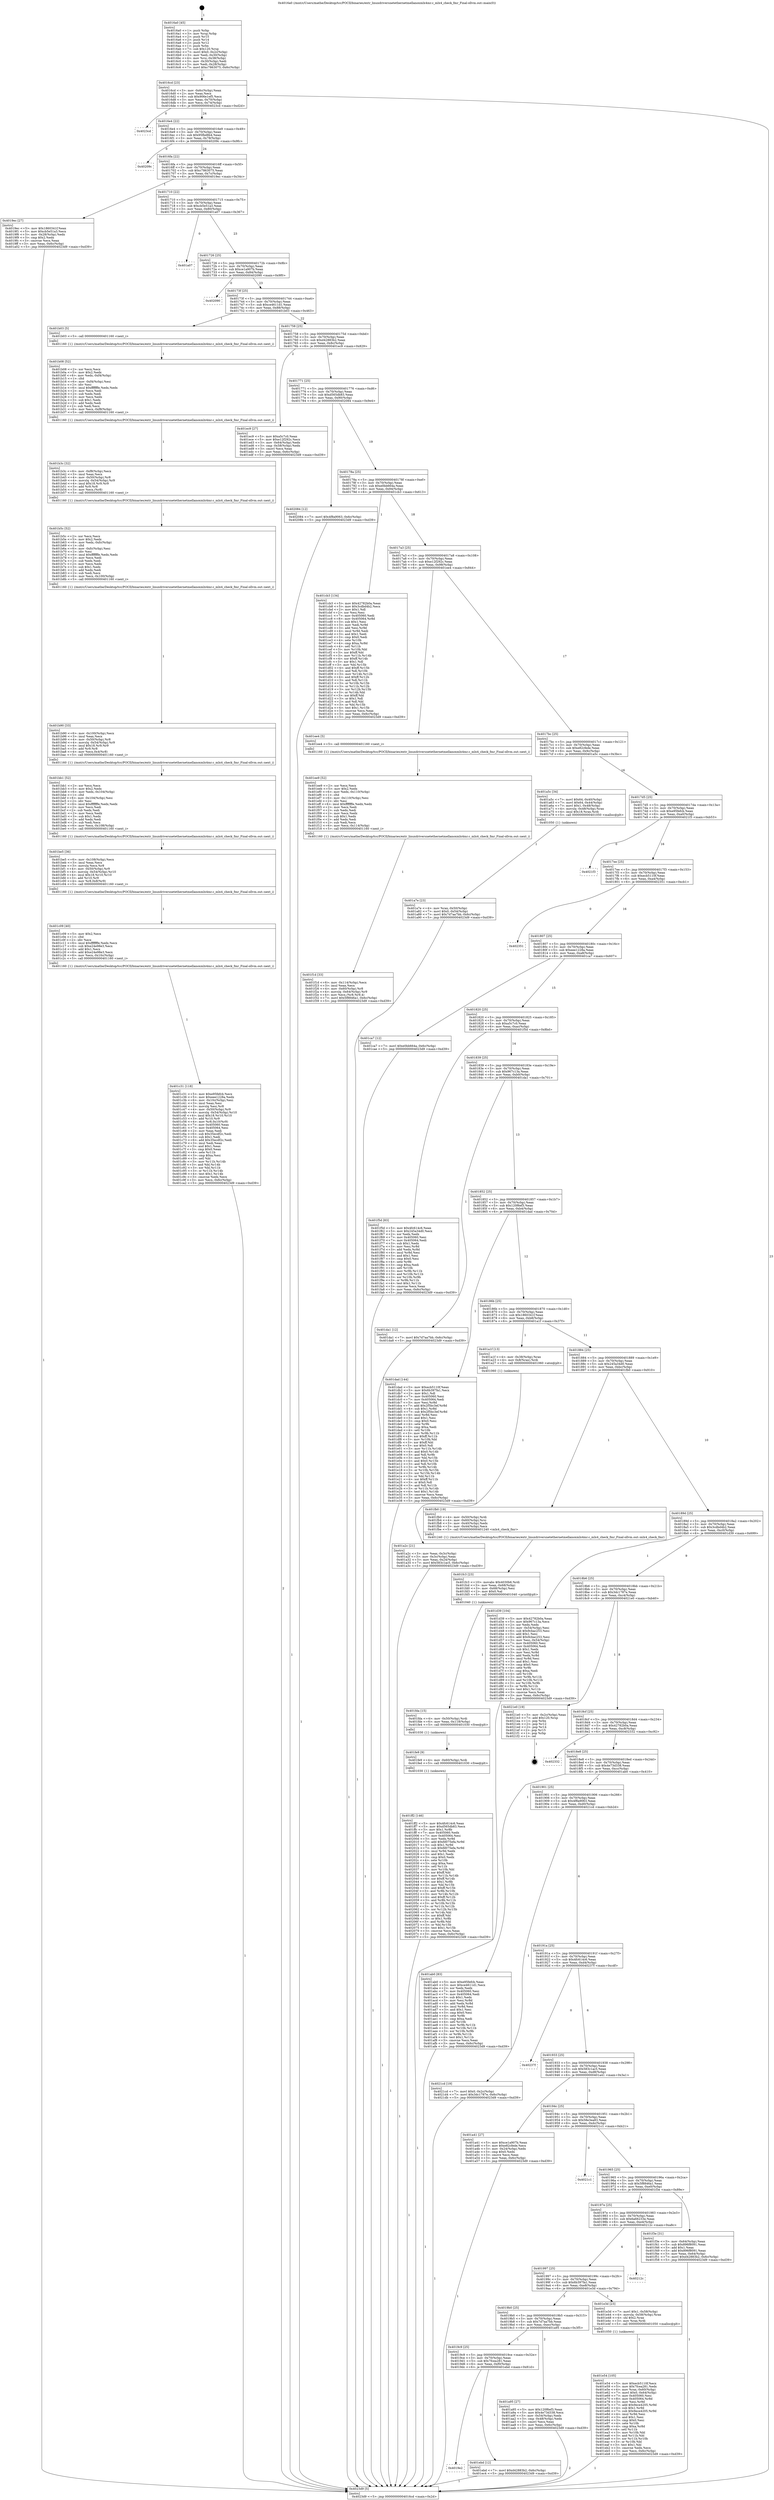 digraph "0x4016a0" {
  label = "0x4016a0 (/mnt/c/Users/mathe/Desktop/tcc/POCII/binaries/extr_linuxdriversnetethernetmellanoxmlx4mr.c_mlx4_check_fmr_Final-ollvm.out::main(0))"
  labelloc = "t"
  node[shape=record]

  Entry [label="",width=0.3,height=0.3,shape=circle,fillcolor=black,style=filled]
  "0x4016cd" [label="{
     0x4016cd [23]\l
     | [instrs]\l
     &nbsp;&nbsp;0x4016cd \<+3\>: mov -0x6c(%rbp),%eax\l
     &nbsp;&nbsp;0x4016d0 \<+2\>: mov %eax,%ecx\l
     &nbsp;&nbsp;0x4016d2 \<+6\>: sub $0x906e1ef5,%ecx\l
     &nbsp;&nbsp;0x4016d8 \<+3\>: mov %eax,-0x70(%rbp)\l
     &nbsp;&nbsp;0x4016db \<+3\>: mov %ecx,-0x74(%rbp)\l
     &nbsp;&nbsp;0x4016de \<+6\>: je 00000000004023cd \<main+0xd2d\>\l
  }"]
  "0x4023cd" [label="{
     0x4023cd\l
  }", style=dashed]
  "0x4016e4" [label="{
     0x4016e4 [22]\l
     | [instrs]\l
     &nbsp;&nbsp;0x4016e4 \<+5\>: jmp 00000000004016e9 \<main+0x49\>\l
     &nbsp;&nbsp;0x4016e9 \<+3\>: mov -0x70(%rbp),%eax\l
     &nbsp;&nbsp;0x4016ec \<+5\>: sub $0x95fbd8b4,%eax\l
     &nbsp;&nbsp;0x4016f1 \<+3\>: mov %eax,-0x78(%rbp)\l
     &nbsp;&nbsp;0x4016f4 \<+6\>: je 000000000040209c \<main+0x9fc\>\l
  }"]
  Exit [label="",width=0.3,height=0.3,shape=circle,fillcolor=black,style=filled,peripheries=2]
  "0x40209c" [label="{
     0x40209c\l
  }", style=dashed]
  "0x4016fa" [label="{
     0x4016fa [22]\l
     | [instrs]\l
     &nbsp;&nbsp;0x4016fa \<+5\>: jmp 00000000004016ff \<main+0x5f\>\l
     &nbsp;&nbsp;0x4016ff \<+3\>: mov -0x70(%rbp),%eax\l
     &nbsp;&nbsp;0x401702 \<+5\>: sub $0xc7863075,%eax\l
     &nbsp;&nbsp;0x401707 \<+3\>: mov %eax,-0x7c(%rbp)\l
     &nbsp;&nbsp;0x40170a \<+6\>: je 00000000004019ec \<main+0x34c\>\l
  }"]
  "0x401ff2" [label="{
     0x401ff2 [146]\l
     | [instrs]\l
     &nbsp;&nbsp;0x401ff2 \<+5\>: mov $0x4fc614c6,%eax\l
     &nbsp;&nbsp;0x401ff7 \<+5\>: mov $0xd565db83,%ecx\l
     &nbsp;&nbsp;0x401ffc \<+3\>: mov $0x1,%r8b\l
     &nbsp;&nbsp;0x401fff \<+7\>: mov 0x405060,%edx\l
     &nbsp;&nbsp;0x402006 \<+7\>: mov 0x405064,%esi\l
     &nbsp;&nbsp;0x40200d \<+3\>: mov %edx,%r9d\l
     &nbsp;&nbsp;0x402010 \<+7\>: add $0xfd075efa,%r9d\l
     &nbsp;&nbsp;0x402017 \<+4\>: sub $0x1,%r9d\l
     &nbsp;&nbsp;0x40201b \<+7\>: sub $0xfd075efa,%r9d\l
     &nbsp;&nbsp;0x402022 \<+4\>: imul %r9d,%edx\l
     &nbsp;&nbsp;0x402026 \<+3\>: and $0x1,%edx\l
     &nbsp;&nbsp;0x402029 \<+3\>: cmp $0x0,%edx\l
     &nbsp;&nbsp;0x40202c \<+4\>: sete %r10b\l
     &nbsp;&nbsp;0x402030 \<+3\>: cmp $0xa,%esi\l
     &nbsp;&nbsp;0x402033 \<+4\>: setl %r11b\l
     &nbsp;&nbsp;0x402037 \<+3\>: mov %r10b,%bl\l
     &nbsp;&nbsp;0x40203a \<+3\>: xor $0xff,%bl\l
     &nbsp;&nbsp;0x40203d \<+3\>: mov %r11b,%r14b\l
     &nbsp;&nbsp;0x402040 \<+4\>: xor $0xff,%r14b\l
     &nbsp;&nbsp;0x402044 \<+4\>: xor $0x1,%r8b\l
     &nbsp;&nbsp;0x402048 \<+3\>: mov %bl,%r15b\l
     &nbsp;&nbsp;0x40204b \<+4\>: and $0xff,%r15b\l
     &nbsp;&nbsp;0x40204f \<+3\>: and %r8b,%r10b\l
     &nbsp;&nbsp;0x402052 \<+3\>: mov %r14b,%r12b\l
     &nbsp;&nbsp;0x402055 \<+4\>: and $0xff,%r12b\l
     &nbsp;&nbsp;0x402059 \<+3\>: and %r8b,%r11b\l
     &nbsp;&nbsp;0x40205c \<+3\>: or %r10b,%r15b\l
     &nbsp;&nbsp;0x40205f \<+3\>: or %r11b,%r12b\l
     &nbsp;&nbsp;0x402062 \<+3\>: xor %r12b,%r15b\l
     &nbsp;&nbsp;0x402065 \<+3\>: or %r14b,%bl\l
     &nbsp;&nbsp;0x402068 \<+3\>: xor $0xff,%bl\l
     &nbsp;&nbsp;0x40206b \<+4\>: or $0x1,%r8b\l
     &nbsp;&nbsp;0x40206f \<+3\>: and %r8b,%bl\l
     &nbsp;&nbsp;0x402072 \<+3\>: or %bl,%r15b\l
     &nbsp;&nbsp;0x402075 \<+4\>: test $0x1,%r15b\l
     &nbsp;&nbsp;0x402079 \<+3\>: cmovne %ecx,%eax\l
     &nbsp;&nbsp;0x40207c \<+3\>: mov %eax,-0x6c(%rbp)\l
     &nbsp;&nbsp;0x40207f \<+5\>: jmp 00000000004023d9 \<main+0xd39\>\l
  }"]
  "0x4019ec" [label="{
     0x4019ec [27]\l
     | [instrs]\l
     &nbsp;&nbsp;0x4019ec \<+5\>: mov $0x1860341f,%eax\l
     &nbsp;&nbsp;0x4019f1 \<+5\>: mov $0xcb5e51a3,%ecx\l
     &nbsp;&nbsp;0x4019f6 \<+3\>: mov -0x28(%rbp),%edx\l
     &nbsp;&nbsp;0x4019f9 \<+3\>: cmp $0x2,%edx\l
     &nbsp;&nbsp;0x4019fc \<+3\>: cmovne %ecx,%eax\l
     &nbsp;&nbsp;0x4019ff \<+3\>: mov %eax,-0x6c(%rbp)\l
     &nbsp;&nbsp;0x401a02 \<+5\>: jmp 00000000004023d9 \<main+0xd39\>\l
  }"]
  "0x401710" [label="{
     0x401710 [22]\l
     | [instrs]\l
     &nbsp;&nbsp;0x401710 \<+5\>: jmp 0000000000401715 \<main+0x75\>\l
     &nbsp;&nbsp;0x401715 \<+3\>: mov -0x70(%rbp),%eax\l
     &nbsp;&nbsp;0x401718 \<+5\>: sub $0xcb5e51a3,%eax\l
     &nbsp;&nbsp;0x40171d \<+3\>: mov %eax,-0x80(%rbp)\l
     &nbsp;&nbsp;0x401720 \<+6\>: je 0000000000401a07 \<main+0x367\>\l
  }"]
  "0x4023d9" [label="{
     0x4023d9 [5]\l
     | [instrs]\l
     &nbsp;&nbsp;0x4023d9 \<+5\>: jmp 00000000004016cd \<main+0x2d\>\l
  }"]
  "0x4016a0" [label="{
     0x4016a0 [45]\l
     | [instrs]\l
     &nbsp;&nbsp;0x4016a0 \<+1\>: push %rbp\l
     &nbsp;&nbsp;0x4016a1 \<+3\>: mov %rsp,%rbp\l
     &nbsp;&nbsp;0x4016a4 \<+2\>: push %r15\l
     &nbsp;&nbsp;0x4016a6 \<+2\>: push %r14\l
     &nbsp;&nbsp;0x4016a8 \<+2\>: push %r12\l
     &nbsp;&nbsp;0x4016aa \<+1\>: push %rbx\l
     &nbsp;&nbsp;0x4016ab \<+7\>: sub $0x120,%rsp\l
     &nbsp;&nbsp;0x4016b2 \<+7\>: movl $0x0,-0x2c(%rbp)\l
     &nbsp;&nbsp;0x4016b9 \<+3\>: mov %edi,-0x30(%rbp)\l
     &nbsp;&nbsp;0x4016bc \<+4\>: mov %rsi,-0x38(%rbp)\l
     &nbsp;&nbsp;0x4016c0 \<+3\>: mov -0x30(%rbp),%edi\l
     &nbsp;&nbsp;0x4016c3 \<+3\>: mov %edi,-0x28(%rbp)\l
     &nbsp;&nbsp;0x4016c6 \<+7\>: movl $0xc7863075,-0x6c(%rbp)\l
  }"]
  "0x401fe9" [label="{
     0x401fe9 [9]\l
     | [instrs]\l
     &nbsp;&nbsp;0x401fe9 \<+4\>: mov -0x60(%rbp),%rdi\l
     &nbsp;&nbsp;0x401fed \<+5\>: call 0000000000401030 \<free@plt\>\l
     | [calls]\l
     &nbsp;&nbsp;0x401030 \{1\} (unknown)\l
  }"]
  "0x401a07" [label="{
     0x401a07\l
  }", style=dashed]
  "0x401726" [label="{
     0x401726 [25]\l
     | [instrs]\l
     &nbsp;&nbsp;0x401726 \<+5\>: jmp 000000000040172b \<main+0x8b\>\l
     &nbsp;&nbsp;0x40172b \<+3\>: mov -0x70(%rbp),%eax\l
     &nbsp;&nbsp;0x40172e \<+5\>: sub $0xce1a907b,%eax\l
     &nbsp;&nbsp;0x401733 \<+6\>: mov %eax,-0x84(%rbp)\l
     &nbsp;&nbsp;0x401739 \<+6\>: je 0000000000402090 \<main+0x9f0\>\l
  }"]
  "0x401fda" [label="{
     0x401fda [15]\l
     | [instrs]\l
     &nbsp;&nbsp;0x401fda \<+4\>: mov -0x50(%rbp),%rdi\l
     &nbsp;&nbsp;0x401fde \<+6\>: mov %eax,-0x118(%rbp)\l
     &nbsp;&nbsp;0x401fe4 \<+5\>: call 0000000000401030 \<free@plt\>\l
     | [calls]\l
     &nbsp;&nbsp;0x401030 \{1\} (unknown)\l
  }"]
  "0x402090" [label="{
     0x402090\l
  }", style=dashed]
  "0x40173f" [label="{
     0x40173f [25]\l
     | [instrs]\l
     &nbsp;&nbsp;0x40173f \<+5\>: jmp 0000000000401744 \<main+0xa4\>\l
     &nbsp;&nbsp;0x401744 \<+3\>: mov -0x70(%rbp),%eax\l
     &nbsp;&nbsp;0x401747 \<+5\>: sub $0xce4611d1,%eax\l
     &nbsp;&nbsp;0x40174c \<+6\>: mov %eax,-0x88(%rbp)\l
     &nbsp;&nbsp;0x401752 \<+6\>: je 0000000000401b03 \<main+0x463\>\l
  }"]
  "0x401fc3" [label="{
     0x401fc3 [23]\l
     | [instrs]\l
     &nbsp;&nbsp;0x401fc3 \<+10\>: movabs $0x4030b6,%rdi\l
     &nbsp;&nbsp;0x401fcd \<+3\>: mov %eax,-0x68(%rbp)\l
     &nbsp;&nbsp;0x401fd0 \<+3\>: mov -0x68(%rbp),%esi\l
     &nbsp;&nbsp;0x401fd3 \<+2\>: mov $0x0,%al\l
     &nbsp;&nbsp;0x401fd5 \<+5\>: call 0000000000401040 \<printf@plt\>\l
     | [calls]\l
     &nbsp;&nbsp;0x401040 \{1\} (unknown)\l
  }"]
  "0x401b03" [label="{
     0x401b03 [5]\l
     | [instrs]\l
     &nbsp;&nbsp;0x401b03 \<+5\>: call 0000000000401160 \<next_i\>\l
     | [calls]\l
     &nbsp;&nbsp;0x401160 \{1\} (/mnt/c/Users/mathe/Desktop/tcc/POCII/binaries/extr_linuxdriversnetethernetmellanoxmlx4mr.c_mlx4_check_fmr_Final-ollvm.out::next_i)\l
  }"]
  "0x401758" [label="{
     0x401758 [25]\l
     | [instrs]\l
     &nbsp;&nbsp;0x401758 \<+5\>: jmp 000000000040175d \<main+0xbd\>\l
     &nbsp;&nbsp;0x40175d \<+3\>: mov -0x70(%rbp),%eax\l
     &nbsp;&nbsp;0x401760 \<+5\>: sub $0xd42883b2,%eax\l
     &nbsp;&nbsp;0x401765 \<+6\>: mov %eax,-0x8c(%rbp)\l
     &nbsp;&nbsp;0x40176b \<+6\>: je 0000000000401ec9 \<main+0x829\>\l
  }"]
  "0x401f1d" [label="{
     0x401f1d [33]\l
     | [instrs]\l
     &nbsp;&nbsp;0x401f1d \<+6\>: mov -0x114(%rbp),%ecx\l
     &nbsp;&nbsp;0x401f23 \<+3\>: imul %eax,%ecx\l
     &nbsp;&nbsp;0x401f26 \<+4\>: mov -0x60(%rbp),%r8\l
     &nbsp;&nbsp;0x401f2a \<+4\>: movslq -0x64(%rbp),%r9\l
     &nbsp;&nbsp;0x401f2e \<+4\>: mov %ecx,(%r8,%r9,4)\l
     &nbsp;&nbsp;0x401f32 \<+7\>: movl $0x5f8846a1,-0x6c(%rbp)\l
     &nbsp;&nbsp;0x401f39 \<+5\>: jmp 00000000004023d9 \<main+0xd39\>\l
  }"]
  "0x401ec9" [label="{
     0x401ec9 [27]\l
     | [instrs]\l
     &nbsp;&nbsp;0x401ec9 \<+5\>: mov $0xa5c7c0,%eax\l
     &nbsp;&nbsp;0x401ece \<+5\>: mov $0xe12f292c,%ecx\l
     &nbsp;&nbsp;0x401ed3 \<+3\>: mov -0x64(%rbp),%edx\l
     &nbsp;&nbsp;0x401ed6 \<+3\>: cmp -0x58(%rbp),%edx\l
     &nbsp;&nbsp;0x401ed9 \<+3\>: cmovl %ecx,%eax\l
     &nbsp;&nbsp;0x401edc \<+3\>: mov %eax,-0x6c(%rbp)\l
     &nbsp;&nbsp;0x401edf \<+5\>: jmp 00000000004023d9 \<main+0xd39\>\l
  }"]
  "0x401771" [label="{
     0x401771 [25]\l
     | [instrs]\l
     &nbsp;&nbsp;0x401771 \<+5\>: jmp 0000000000401776 \<main+0xd6\>\l
     &nbsp;&nbsp;0x401776 \<+3\>: mov -0x70(%rbp),%eax\l
     &nbsp;&nbsp;0x401779 \<+5\>: sub $0xd565db83,%eax\l
     &nbsp;&nbsp;0x40177e \<+6\>: mov %eax,-0x90(%rbp)\l
     &nbsp;&nbsp;0x401784 \<+6\>: je 0000000000402084 \<main+0x9e4\>\l
  }"]
  "0x401ee9" [label="{
     0x401ee9 [52]\l
     | [instrs]\l
     &nbsp;&nbsp;0x401ee9 \<+2\>: xor %ecx,%ecx\l
     &nbsp;&nbsp;0x401eeb \<+5\>: mov $0x2,%edx\l
     &nbsp;&nbsp;0x401ef0 \<+6\>: mov %edx,-0x110(%rbp)\l
     &nbsp;&nbsp;0x401ef6 \<+1\>: cltd\l
     &nbsp;&nbsp;0x401ef7 \<+6\>: mov -0x110(%rbp),%esi\l
     &nbsp;&nbsp;0x401efd \<+2\>: idiv %esi\l
     &nbsp;&nbsp;0x401eff \<+6\>: imul $0xfffffffe,%edx,%edx\l
     &nbsp;&nbsp;0x401f05 \<+2\>: mov %ecx,%edi\l
     &nbsp;&nbsp;0x401f07 \<+2\>: sub %edx,%edi\l
     &nbsp;&nbsp;0x401f09 \<+2\>: mov %ecx,%edx\l
     &nbsp;&nbsp;0x401f0b \<+3\>: sub $0x1,%edx\l
     &nbsp;&nbsp;0x401f0e \<+2\>: add %edx,%edi\l
     &nbsp;&nbsp;0x401f10 \<+2\>: sub %edi,%ecx\l
     &nbsp;&nbsp;0x401f12 \<+6\>: mov %ecx,-0x114(%rbp)\l
     &nbsp;&nbsp;0x401f18 \<+5\>: call 0000000000401160 \<next_i\>\l
     | [calls]\l
     &nbsp;&nbsp;0x401160 \{1\} (/mnt/c/Users/mathe/Desktop/tcc/POCII/binaries/extr_linuxdriversnetethernetmellanoxmlx4mr.c_mlx4_check_fmr_Final-ollvm.out::next_i)\l
  }"]
  "0x402084" [label="{
     0x402084 [12]\l
     | [instrs]\l
     &nbsp;&nbsp;0x402084 \<+7\>: movl $0x4f8a9063,-0x6c(%rbp)\l
     &nbsp;&nbsp;0x40208b \<+5\>: jmp 00000000004023d9 \<main+0xd39\>\l
  }"]
  "0x40178a" [label="{
     0x40178a [25]\l
     | [instrs]\l
     &nbsp;&nbsp;0x40178a \<+5\>: jmp 000000000040178f \<main+0xef\>\l
     &nbsp;&nbsp;0x40178f \<+3\>: mov -0x70(%rbp),%eax\l
     &nbsp;&nbsp;0x401792 \<+5\>: sub $0xe0bb664a,%eax\l
     &nbsp;&nbsp;0x401797 \<+6\>: mov %eax,-0x94(%rbp)\l
     &nbsp;&nbsp;0x40179d \<+6\>: je 0000000000401cb3 \<main+0x613\>\l
  }"]
  "0x4019e2" [label="{
     0x4019e2\l
  }", style=dashed]
  "0x401cb3" [label="{
     0x401cb3 [134]\l
     | [instrs]\l
     &nbsp;&nbsp;0x401cb3 \<+5\>: mov $0x42782b0a,%eax\l
     &nbsp;&nbsp;0x401cb8 \<+5\>: mov $0x3cdbd4b2,%ecx\l
     &nbsp;&nbsp;0x401cbd \<+2\>: mov $0x1,%dl\l
     &nbsp;&nbsp;0x401cbf \<+2\>: xor %esi,%esi\l
     &nbsp;&nbsp;0x401cc1 \<+7\>: mov 0x405060,%edi\l
     &nbsp;&nbsp;0x401cc8 \<+8\>: mov 0x405064,%r8d\l
     &nbsp;&nbsp;0x401cd0 \<+3\>: sub $0x1,%esi\l
     &nbsp;&nbsp;0x401cd3 \<+3\>: mov %edi,%r9d\l
     &nbsp;&nbsp;0x401cd6 \<+3\>: add %esi,%r9d\l
     &nbsp;&nbsp;0x401cd9 \<+4\>: imul %r9d,%edi\l
     &nbsp;&nbsp;0x401cdd \<+3\>: and $0x1,%edi\l
     &nbsp;&nbsp;0x401ce0 \<+3\>: cmp $0x0,%edi\l
     &nbsp;&nbsp;0x401ce3 \<+4\>: sete %r10b\l
     &nbsp;&nbsp;0x401ce7 \<+4\>: cmp $0xa,%r8d\l
     &nbsp;&nbsp;0x401ceb \<+4\>: setl %r11b\l
     &nbsp;&nbsp;0x401cef \<+3\>: mov %r10b,%bl\l
     &nbsp;&nbsp;0x401cf2 \<+3\>: xor $0xff,%bl\l
     &nbsp;&nbsp;0x401cf5 \<+3\>: mov %r11b,%r14b\l
     &nbsp;&nbsp;0x401cf8 \<+4\>: xor $0xff,%r14b\l
     &nbsp;&nbsp;0x401cfc \<+3\>: xor $0x1,%dl\l
     &nbsp;&nbsp;0x401cff \<+3\>: mov %bl,%r15b\l
     &nbsp;&nbsp;0x401d02 \<+4\>: and $0xff,%r15b\l
     &nbsp;&nbsp;0x401d06 \<+3\>: and %dl,%r10b\l
     &nbsp;&nbsp;0x401d09 \<+3\>: mov %r14b,%r12b\l
     &nbsp;&nbsp;0x401d0c \<+4\>: and $0xff,%r12b\l
     &nbsp;&nbsp;0x401d10 \<+3\>: and %dl,%r11b\l
     &nbsp;&nbsp;0x401d13 \<+3\>: or %r10b,%r15b\l
     &nbsp;&nbsp;0x401d16 \<+3\>: or %r11b,%r12b\l
     &nbsp;&nbsp;0x401d19 \<+3\>: xor %r12b,%r15b\l
     &nbsp;&nbsp;0x401d1c \<+3\>: or %r14b,%bl\l
     &nbsp;&nbsp;0x401d1f \<+3\>: xor $0xff,%bl\l
     &nbsp;&nbsp;0x401d22 \<+3\>: or $0x1,%dl\l
     &nbsp;&nbsp;0x401d25 \<+2\>: and %dl,%bl\l
     &nbsp;&nbsp;0x401d27 \<+3\>: or %bl,%r15b\l
     &nbsp;&nbsp;0x401d2a \<+4\>: test $0x1,%r15b\l
     &nbsp;&nbsp;0x401d2e \<+3\>: cmovne %ecx,%eax\l
     &nbsp;&nbsp;0x401d31 \<+3\>: mov %eax,-0x6c(%rbp)\l
     &nbsp;&nbsp;0x401d34 \<+5\>: jmp 00000000004023d9 \<main+0xd39\>\l
  }"]
  "0x4017a3" [label="{
     0x4017a3 [25]\l
     | [instrs]\l
     &nbsp;&nbsp;0x4017a3 \<+5\>: jmp 00000000004017a8 \<main+0x108\>\l
     &nbsp;&nbsp;0x4017a8 \<+3\>: mov -0x70(%rbp),%eax\l
     &nbsp;&nbsp;0x4017ab \<+5\>: sub $0xe12f292c,%eax\l
     &nbsp;&nbsp;0x4017b0 \<+6\>: mov %eax,-0x98(%rbp)\l
     &nbsp;&nbsp;0x4017b6 \<+6\>: je 0000000000401ee4 \<main+0x844\>\l
  }"]
  "0x401ebd" [label="{
     0x401ebd [12]\l
     | [instrs]\l
     &nbsp;&nbsp;0x401ebd \<+7\>: movl $0xd42883b2,-0x6c(%rbp)\l
     &nbsp;&nbsp;0x401ec4 \<+5\>: jmp 00000000004023d9 \<main+0xd39\>\l
  }"]
  "0x401ee4" [label="{
     0x401ee4 [5]\l
     | [instrs]\l
     &nbsp;&nbsp;0x401ee4 \<+5\>: call 0000000000401160 \<next_i\>\l
     | [calls]\l
     &nbsp;&nbsp;0x401160 \{1\} (/mnt/c/Users/mathe/Desktop/tcc/POCII/binaries/extr_linuxdriversnetethernetmellanoxmlx4mr.c_mlx4_check_fmr_Final-ollvm.out::next_i)\l
  }"]
  "0x4017bc" [label="{
     0x4017bc [25]\l
     | [instrs]\l
     &nbsp;&nbsp;0x4017bc \<+5\>: jmp 00000000004017c1 \<main+0x121\>\l
     &nbsp;&nbsp;0x4017c1 \<+3\>: mov -0x70(%rbp),%eax\l
     &nbsp;&nbsp;0x4017c4 \<+5\>: sub $0xe82cfede,%eax\l
     &nbsp;&nbsp;0x4017c9 \<+6\>: mov %eax,-0x9c(%rbp)\l
     &nbsp;&nbsp;0x4017cf \<+6\>: je 0000000000401a5c \<main+0x3bc\>\l
  }"]
  "0x401e54" [label="{
     0x401e54 [105]\l
     | [instrs]\l
     &nbsp;&nbsp;0x401e54 \<+5\>: mov $0xecb5110f,%ecx\l
     &nbsp;&nbsp;0x401e59 \<+5\>: mov $0x7fcea281,%edx\l
     &nbsp;&nbsp;0x401e5e \<+4\>: mov %rax,-0x60(%rbp)\l
     &nbsp;&nbsp;0x401e62 \<+7\>: movl $0x0,-0x64(%rbp)\l
     &nbsp;&nbsp;0x401e69 \<+7\>: mov 0x405060,%esi\l
     &nbsp;&nbsp;0x401e70 \<+8\>: mov 0x405064,%r8d\l
     &nbsp;&nbsp;0x401e78 \<+3\>: mov %esi,%r9d\l
     &nbsp;&nbsp;0x401e7b \<+7\>: add $0x9ece4205,%r9d\l
     &nbsp;&nbsp;0x401e82 \<+4\>: sub $0x1,%r9d\l
     &nbsp;&nbsp;0x401e86 \<+7\>: sub $0x9ece4205,%r9d\l
     &nbsp;&nbsp;0x401e8d \<+4\>: imul %r9d,%esi\l
     &nbsp;&nbsp;0x401e91 \<+3\>: and $0x1,%esi\l
     &nbsp;&nbsp;0x401e94 \<+3\>: cmp $0x0,%esi\l
     &nbsp;&nbsp;0x401e97 \<+4\>: sete %r10b\l
     &nbsp;&nbsp;0x401e9b \<+4\>: cmp $0xa,%r8d\l
     &nbsp;&nbsp;0x401e9f \<+4\>: setl %r11b\l
     &nbsp;&nbsp;0x401ea3 \<+3\>: mov %r10b,%bl\l
     &nbsp;&nbsp;0x401ea6 \<+3\>: and %r11b,%bl\l
     &nbsp;&nbsp;0x401ea9 \<+3\>: xor %r11b,%r10b\l
     &nbsp;&nbsp;0x401eac \<+3\>: or %r10b,%bl\l
     &nbsp;&nbsp;0x401eaf \<+3\>: test $0x1,%bl\l
     &nbsp;&nbsp;0x401eb2 \<+3\>: cmovne %edx,%ecx\l
     &nbsp;&nbsp;0x401eb5 \<+3\>: mov %ecx,-0x6c(%rbp)\l
     &nbsp;&nbsp;0x401eb8 \<+5\>: jmp 00000000004023d9 \<main+0xd39\>\l
  }"]
  "0x401a5c" [label="{
     0x401a5c [34]\l
     | [instrs]\l
     &nbsp;&nbsp;0x401a5c \<+7\>: movl $0x64,-0x40(%rbp)\l
     &nbsp;&nbsp;0x401a63 \<+7\>: movl $0x64,-0x44(%rbp)\l
     &nbsp;&nbsp;0x401a6a \<+7\>: movl $0x1,-0x48(%rbp)\l
     &nbsp;&nbsp;0x401a71 \<+4\>: movslq -0x48(%rbp),%rax\l
     &nbsp;&nbsp;0x401a75 \<+4\>: imul $0x18,%rax,%rdi\l
     &nbsp;&nbsp;0x401a79 \<+5\>: call 0000000000401050 \<malloc@plt\>\l
     | [calls]\l
     &nbsp;&nbsp;0x401050 \{1\} (unknown)\l
  }"]
  "0x4017d5" [label="{
     0x4017d5 [25]\l
     | [instrs]\l
     &nbsp;&nbsp;0x4017d5 \<+5\>: jmp 00000000004017da \<main+0x13a\>\l
     &nbsp;&nbsp;0x4017da \<+3\>: mov -0x70(%rbp),%eax\l
     &nbsp;&nbsp;0x4017dd \<+5\>: sub $0xe95fefcb,%eax\l
     &nbsp;&nbsp;0x4017e2 \<+6\>: mov %eax,-0xa0(%rbp)\l
     &nbsp;&nbsp;0x4017e8 \<+6\>: je 00000000004021f3 \<main+0xb53\>\l
  }"]
  "0x401c31" [label="{
     0x401c31 [118]\l
     | [instrs]\l
     &nbsp;&nbsp;0x401c31 \<+5\>: mov $0xe95fefcb,%ecx\l
     &nbsp;&nbsp;0x401c36 \<+5\>: mov $0xeee1228a,%edx\l
     &nbsp;&nbsp;0x401c3b \<+6\>: mov -0x10c(%rbp),%esi\l
     &nbsp;&nbsp;0x401c41 \<+3\>: imul %eax,%esi\l
     &nbsp;&nbsp;0x401c44 \<+3\>: movslq %esi,%r8\l
     &nbsp;&nbsp;0x401c47 \<+4\>: mov -0x50(%rbp),%r9\l
     &nbsp;&nbsp;0x401c4b \<+4\>: movslq -0x54(%rbp),%r10\l
     &nbsp;&nbsp;0x401c4f \<+4\>: imul $0x18,%r10,%r10\l
     &nbsp;&nbsp;0x401c53 \<+3\>: add %r10,%r9\l
     &nbsp;&nbsp;0x401c56 \<+4\>: mov %r8,0x10(%r9)\l
     &nbsp;&nbsp;0x401c5a \<+7\>: mov 0x405060,%eax\l
     &nbsp;&nbsp;0x401c61 \<+7\>: mov 0x405064,%esi\l
     &nbsp;&nbsp;0x401c68 \<+2\>: mov %eax,%edi\l
     &nbsp;&nbsp;0x401c6a \<+6\>: sub $0x35ecdf2c,%edi\l
     &nbsp;&nbsp;0x401c70 \<+3\>: sub $0x1,%edi\l
     &nbsp;&nbsp;0x401c73 \<+6\>: add $0x35ecdf2c,%edi\l
     &nbsp;&nbsp;0x401c79 \<+3\>: imul %edi,%eax\l
     &nbsp;&nbsp;0x401c7c \<+3\>: and $0x1,%eax\l
     &nbsp;&nbsp;0x401c7f \<+3\>: cmp $0x0,%eax\l
     &nbsp;&nbsp;0x401c82 \<+4\>: sete %r11b\l
     &nbsp;&nbsp;0x401c86 \<+3\>: cmp $0xa,%esi\l
     &nbsp;&nbsp;0x401c89 \<+3\>: setl %bl\l
     &nbsp;&nbsp;0x401c8c \<+3\>: mov %r11b,%r14b\l
     &nbsp;&nbsp;0x401c8f \<+3\>: and %bl,%r14b\l
     &nbsp;&nbsp;0x401c92 \<+3\>: xor %bl,%r11b\l
     &nbsp;&nbsp;0x401c95 \<+3\>: or %r11b,%r14b\l
     &nbsp;&nbsp;0x401c98 \<+4\>: test $0x1,%r14b\l
     &nbsp;&nbsp;0x401c9c \<+3\>: cmovne %edx,%ecx\l
     &nbsp;&nbsp;0x401c9f \<+3\>: mov %ecx,-0x6c(%rbp)\l
     &nbsp;&nbsp;0x401ca2 \<+5\>: jmp 00000000004023d9 \<main+0xd39\>\l
  }"]
  "0x4021f3" [label="{
     0x4021f3\l
  }", style=dashed]
  "0x4017ee" [label="{
     0x4017ee [25]\l
     | [instrs]\l
     &nbsp;&nbsp;0x4017ee \<+5\>: jmp 00000000004017f3 \<main+0x153\>\l
     &nbsp;&nbsp;0x4017f3 \<+3\>: mov -0x70(%rbp),%eax\l
     &nbsp;&nbsp;0x4017f6 \<+5\>: sub $0xecb5110f,%eax\l
     &nbsp;&nbsp;0x4017fb \<+6\>: mov %eax,-0xa4(%rbp)\l
     &nbsp;&nbsp;0x401801 \<+6\>: je 0000000000402351 \<main+0xcb1\>\l
  }"]
  "0x401c09" [label="{
     0x401c09 [40]\l
     | [instrs]\l
     &nbsp;&nbsp;0x401c09 \<+5\>: mov $0x2,%ecx\l
     &nbsp;&nbsp;0x401c0e \<+1\>: cltd\l
     &nbsp;&nbsp;0x401c0f \<+2\>: idiv %ecx\l
     &nbsp;&nbsp;0x401c11 \<+6\>: imul $0xfffffffe,%edx,%ecx\l
     &nbsp;&nbsp;0x401c17 \<+6\>: sub $0xe24e98e3,%ecx\l
     &nbsp;&nbsp;0x401c1d \<+3\>: add $0x1,%ecx\l
     &nbsp;&nbsp;0x401c20 \<+6\>: add $0xe24e98e3,%ecx\l
     &nbsp;&nbsp;0x401c26 \<+6\>: mov %ecx,-0x10c(%rbp)\l
     &nbsp;&nbsp;0x401c2c \<+5\>: call 0000000000401160 \<next_i\>\l
     | [calls]\l
     &nbsp;&nbsp;0x401160 \{1\} (/mnt/c/Users/mathe/Desktop/tcc/POCII/binaries/extr_linuxdriversnetethernetmellanoxmlx4mr.c_mlx4_check_fmr_Final-ollvm.out::next_i)\l
  }"]
  "0x402351" [label="{
     0x402351\l
  }", style=dashed]
  "0x401807" [label="{
     0x401807 [25]\l
     | [instrs]\l
     &nbsp;&nbsp;0x401807 \<+5\>: jmp 000000000040180c \<main+0x16c\>\l
     &nbsp;&nbsp;0x40180c \<+3\>: mov -0x70(%rbp),%eax\l
     &nbsp;&nbsp;0x40180f \<+5\>: sub $0xeee1228a,%eax\l
     &nbsp;&nbsp;0x401814 \<+6\>: mov %eax,-0xa8(%rbp)\l
     &nbsp;&nbsp;0x40181a \<+6\>: je 0000000000401ca7 \<main+0x607\>\l
  }"]
  "0x401be5" [label="{
     0x401be5 [36]\l
     | [instrs]\l
     &nbsp;&nbsp;0x401be5 \<+6\>: mov -0x108(%rbp),%ecx\l
     &nbsp;&nbsp;0x401beb \<+3\>: imul %eax,%ecx\l
     &nbsp;&nbsp;0x401bee \<+3\>: movslq %ecx,%r8\l
     &nbsp;&nbsp;0x401bf1 \<+4\>: mov -0x50(%rbp),%r9\l
     &nbsp;&nbsp;0x401bf5 \<+4\>: movslq -0x54(%rbp),%r10\l
     &nbsp;&nbsp;0x401bf9 \<+4\>: imul $0x18,%r10,%r10\l
     &nbsp;&nbsp;0x401bfd \<+3\>: add %r10,%r9\l
     &nbsp;&nbsp;0x401c00 \<+4\>: mov %r8,0x8(%r9)\l
     &nbsp;&nbsp;0x401c04 \<+5\>: call 0000000000401160 \<next_i\>\l
     | [calls]\l
     &nbsp;&nbsp;0x401160 \{1\} (/mnt/c/Users/mathe/Desktop/tcc/POCII/binaries/extr_linuxdriversnetethernetmellanoxmlx4mr.c_mlx4_check_fmr_Final-ollvm.out::next_i)\l
  }"]
  "0x401ca7" [label="{
     0x401ca7 [12]\l
     | [instrs]\l
     &nbsp;&nbsp;0x401ca7 \<+7\>: movl $0xe0bb664a,-0x6c(%rbp)\l
     &nbsp;&nbsp;0x401cae \<+5\>: jmp 00000000004023d9 \<main+0xd39\>\l
  }"]
  "0x401820" [label="{
     0x401820 [25]\l
     | [instrs]\l
     &nbsp;&nbsp;0x401820 \<+5\>: jmp 0000000000401825 \<main+0x185\>\l
     &nbsp;&nbsp;0x401825 \<+3\>: mov -0x70(%rbp),%eax\l
     &nbsp;&nbsp;0x401828 \<+5\>: sub $0xa5c7c0,%eax\l
     &nbsp;&nbsp;0x40182d \<+6\>: mov %eax,-0xac(%rbp)\l
     &nbsp;&nbsp;0x401833 \<+6\>: je 0000000000401f5d \<main+0x8bd\>\l
  }"]
  "0x401bb1" [label="{
     0x401bb1 [52]\l
     | [instrs]\l
     &nbsp;&nbsp;0x401bb1 \<+2\>: xor %ecx,%ecx\l
     &nbsp;&nbsp;0x401bb3 \<+5\>: mov $0x2,%edx\l
     &nbsp;&nbsp;0x401bb8 \<+6\>: mov %edx,-0x104(%rbp)\l
     &nbsp;&nbsp;0x401bbe \<+1\>: cltd\l
     &nbsp;&nbsp;0x401bbf \<+6\>: mov -0x104(%rbp),%esi\l
     &nbsp;&nbsp;0x401bc5 \<+2\>: idiv %esi\l
     &nbsp;&nbsp;0x401bc7 \<+6\>: imul $0xfffffffe,%edx,%edx\l
     &nbsp;&nbsp;0x401bcd \<+2\>: mov %ecx,%edi\l
     &nbsp;&nbsp;0x401bcf \<+2\>: sub %edx,%edi\l
     &nbsp;&nbsp;0x401bd1 \<+2\>: mov %ecx,%edx\l
     &nbsp;&nbsp;0x401bd3 \<+3\>: sub $0x1,%edx\l
     &nbsp;&nbsp;0x401bd6 \<+2\>: add %edx,%edi\l
     &nbsp;&nbsp;0x401bd8 \<+2\>: sub %edi,%ecx\l
     &nbsp;&nbsp;0x401bda \<+6\>: mov %ecx,-0x108(%rbp)\l
     &nbsp;&nbsp;0x401be0 \<+5\>: call 0000000000401160 \<next_i\>\l
     | [calls]\l
     &nbsp;&nbsp;0x401160 \{1\} (/mnt/c/Users/mathe/Desktop/tcc/POCII/binaries/extr_linuxdriversnetethernetmellanoxmlx4mr.c_mlx4_check_fmr_Final-ollvm.out::next_i)\l
  }"]
  "0x401f5d" [label="{
     0x401f5d [83]\l
     | [instrs]\l
     &nbsp;&nbsp;0x401f5d \<+5\>: mov $0x4fc614c6,%eax\l
     &nbsp;&nbsp;0x401f62 \<+5\>: mov $0x245a34d0,%ecx\l
     &nbsp;&nbsp;0x401f67 \<+2\>: xor %edx,%edx\l
     &nbsp;&nbsp;0x401f69 \<+7\>: mov 0x405060,%esi\l
     &nbsp;&nbsp;0x401f70 \<+7\>: mov 0x405064,%edi\l
     &nbsp;&nbsp;0x401f77 \<+3\>: sub $0x1,%edx\l
     &nbsp;&nbsp;0x401f7a \<+3\>: mov %esi,%r8d\l
     &nbsp;&nbsp;0x401f7d \<+3\>: add %edx,%r8d\l
     &nbsp;&nbsp;0x401f80 \<+4\>: imul %r8d,%esi\l
     &nbsp;&nbsp;0x401f84 \<+3\>: and $0x1,%esi\l
     &nbsp;&nbsp;0x401f87 \<+3\>: cmp $0x0,%esi\l
     &nbsp;&nbsp;0x401f8a \<+4\>: sete %r9b\l
     &nbsp;&nbsp;0x401f8e \<+3\>: cmp $0xa,%edi\l
     &nbsp;&nbsp;0x401f91 \<+4\>: setl %r10b\l
     &nbsp;&nbsp;0x401f95 \<+3\>: mov %r9b,%r11b\l
     &nbsp;&nbsp;0x401f98 \<+3\>: and %r10b,%r11b\l
     &nbsp;&nbsp;0x401f9b \<+3\>: xor %r10b,%r9b\l
     &nbsp;&nbsp;0x401f9e \<+3\>: or %r9b,%r11b\l
     &nbsp;&nbsp;0x401fa1 \<+4\>: test $0x1,%r11b\l
     &nbsp;&nbsp;0x401fa5 \<+3\>: cmovne %ecx,%eax\l
     &nbsp;&nbsp;0x401fa8 \<+3\>: mov %eax,-0x6c(%rbp)\l
     &nbsp;&nbsp;0x401fab \<+5\>: jmp 00000000004023d9 \<main+0xd39\>\l
  }"]
  "0x401839" [label="{
     0x401839 [25]\l
     | [instrs]\l
     &nbsp;&nbsp;0x401839 \<+5\>: jmp 000000000040183e \<main+0x19e\>\l
     &nbsp;&nbsp;0x40183e \<+3\>: mov -0x70(%rbp),%eax\l
     &nbsp;&nbsp;0x401841 \<+5\>: sub $0x967c13a,%eax\l
     &nbsp;&nbsp;0x401846 \<+6\>: mov %eax,-0xb0(%rbp)\l
     &nbsp;&nbsp;0x40184c \<+6\>: je 0000000000401da1 \<main+0x701\>\l
  }"]
  "0x401b90" [label="{
     0x401b90 [33]\l
     | [instrs]\l
     &nbsp;&nbsp;0x401b90 \<+6\>: mov -0x100(%rbp),%ecx\l
     &nbsp;&nbsp;0x401b96 \<+3\>: imul %eax,%ecx\l
     &nbsp;&nbsp;0x401b99 \<+4\>: mov -0x50(%rbp),%r8\l
     &nbsp;&nbsp;0x401b9d \<+4\>: movslq -0x54(%rbp),%r9\l
     &nbsp;&nbsp;0x401ba1 \<+4\>: imul $0x18,%r9,%r9\l
     &nbsp;&nbsp;0x401ba5 \<+3\>: add %r9,%r8\l
     &nbsp;&nbsp;0x401ba8 \<+4\>: mov %ecx,0x4(%r8)\l
     &nbsp;&nbsp;0x401bac \<+5\>: call 0000000000401160 \<next_i\>\l
     | [calls]\l
     &nbsp;&nbsp;0x401160 \{1\} (/mnt/c/Users/mathe/Desktop/tcc/POCII/binaries/extr_linuxdriversnetethernetmellanoxmlx4mr.c_mlx4_check_fmr_Final-ollvm.out::next_i)\l
  }"]
  "0x401da1" [label="{
     0x401da1 [12]\l
     | [instrs]\l
     &nbsp;&nbsp;0x401da1 \<+7\>: movl $0x7d7aa7bb,-0x6c(%rbp)\l
     &nbsp;&nbsp;0x401da8 \<+5\>: jmp 00000000004023d9 \<main+0xd39\>\l
  }"]
  "0x401852" [label="{
     0x401852 [25]\l
     | [instrs]\l
     &nbsp;&nbsp;0x401852 \<+5\>: jmp 0000000000401857 \<main+0x1b7\>\l
     &nbsp;&nbsp;0x401857 \<+3\>: mov -0x70(%rbp),%eax\l
     &nbsp;&nbsp;0x40185a \<+5\>: sub $0x120f6ef3,%eax\l
     &nbsp;&nbsp;0x40185f \<+6\>: mov %eax,-0xb4(%rbp)\l
     &nbsp;&nbsp;0x401865 \<+6\>: je 0000000000401dad \<main+0x70d\>\l
  }"]
  "0x401b5c" [label="{
     0x401b5c [52]\l
     | [instrs]\l
     &nbsp;&nbsp;0x401b5c \<+2\>: xor %ecx,%ecx\l
     &nbsp;&nbsp;0x401b5e \<+5\>: mov $0x2,%edx\l
     &nbsp;&nbsp;0x401b63 \<+6\>: mov %edx,-0xfc(%rbp)\l
     &nbsp;&nbsp;0x401b69 \<+1\>: cltd\l
     &nbsp;&nbsp;0x401b6a \<+6\>: mov -0xfc(%rbp),%esi\l
     &nbsp;&nbsp;0x401b70 \<+2\>: idiv %esi\l
     &nbsp;&nbsp;0x401b72 \<+6\>: imul $0xfffffffe,%edx,%edx\l
     &nbsp;&nbsp;0x401b78 \<+2\>: mov %ecx,%edi\l
     &nbsp;&nbsp;0x401b7a \<+2\>: sub %edx,%edi\l
     &nbsp;&nbsp;0x401b7c \<+2\>: mov %ecx,%edx\l
     &nbsp;&nbsp;0x401b7e \<+3\>: sub $0x1,%edx\l
     &nbsp;&nbsp;0x401b81 \<+2\>: add %edx,%edi\l
     &nbsp;&nbsp;0x401b83 \<+2\>: sub %edi,%ecx\l
     &nbsp;&nbsp;0x401b85 \<+6\>: mov %ecx,-0x100(%rbp)\l
     &nbsp;&nbsp;0x401b8b \<+5\>: call 0000000000401160 \<next_i\>\l
     | [calls]\l
     &nbsp;&nbsp;0x401160 \{1\} (/mnt/c/Users/mathe/Desktop/tcc/POCII/binaries/extr_linuxdriversnetethernetmellanoxmlx4mr.c_mlx4_check_fmr_Final-ollvm.out::next_i)\l
  }"]
  "0x401dad" [label="{
     0x401dad [144]\l
     | [instrs]\l
     &nbsp;&nbsp;0x401dad \<+5\>: mov $0xecb5110f,%eax\l
     &nbsp;&nbsp;0x401db2 \<+5\>: mov $0x6b397fa1,%ecx\l
     &nbsp;&nbsp;0x401db7 \<+2\>: mov $0x1,%dl\l
     &nbsp;&nbsp;0x401db9 \<+7\>: mov 0x405060,%esi\l
     &nbsp;&nbsp;0x401dc0 \<+7\>: mov 0x405064,%edi\l
     &nbsp;&nbsp;0x401dc7 \<+3\>: mov %esi,%r8d\l
     &nbsp;&nbsp;0x401dca \<+7\>: add $0x2f5bc3ef,%r8d\l
     &nbsp;&nbsp;0x401dd1 \<+4\>: sub $0x1,%r8d\l
     &nbsp;&nbsp;0x401dd5 \<+7\>: sub $0x2f5bc3ef,%r8d\l
     &nbsp;&nbsp;0x401ddc \<+4\>: imul %r8d,%esi\l
     &nbsp;&nbsp;0x401de0 \<+3\>: and $0x1,%esi\l
     &nbsp;&nbsp;0x401de3 \<+3\>: cmp $0x0,%esi\l
     &nbsp;&nbsp;0x401de6 \<+4\>: sete %r9b\l
     &nbsp;&nbsp;0x401dea \<+3\>: cmp $0xa,%edi\l
     &nbsp;&nbsp;0x401ded \<+4\>: setl %r10b\l
     &nbsp;&nbsp;0x401df1 \<+3\>: mov %r9b,%r11b\l
     &nbsp;&nbsp;0x401df4 \<+4\>: xor $0xff,%r11b\l
     &nbsp;&nbsp;0x401df8 \<+3\>: mov %r10b,%bl\l
     &nbsp;&nbsp;0x401dfb \<+3\>: xor $0xff,%bl\l
     &nbsp;&nbsp;0x401dfe \<+3\>: xor $0x0,%dl\l
     &nbsp;&nbsp;0x401e01 \<+3\>: mov %r11b,%r14b\l
     &nbsp;&nbsp;0x401e04 \<+4\>: and $0x0,%r14b\l
     &nbsp;&nbsp;0x401e08 \<+3\>: and %dl,%r9b\l
     &nbsp;&nbsp;0x401e0b \<+3\>: mov %bl,%r15b\l
     &nbsp;&nbsp;0x401e0e \<+4\>: and $0x0,%r15b\l
     &nbsp;&nbsp;0x401e12 \<+3\>: and %dl,%r10b\l
     &nbsp;&nbsp;0x401e15 \<+3\>: or %r9b,%r14b\l
     &nbsp;&nbsp;0x401e18 \<+3\>: or %r10b,%r15b\l
     &nbsp;&nbsp;0x401e1b \<+3\>: xor %r15b,%r14b\l
     &nbsp;&nbsp;0x401e1e \<+3\>: or %bl,%r11b\l
     &nbsp;&nbsp;0x401e21 \<+4\>: xor $0xff,%r11b\l
     &nbsp;&nbsp;0x401e25 \<+3\>: or $0x0,%dl\l
     &nbsp;&nbsp;0x401e28 \<+3\>: and %dl,%r11b\l
     &nbsp;&nbsp;0x401e2b \<+3\>: or %r11b,%r14b\l
     &nbsp;&nbsp;0x401e2e \<+4\>: test $0x1,%r14b\l
     &nbsp;&nbsp;0x401e32 \<+3\>: cmovne %ecx,%eax\l
     &nbsp;&nbsp;0x401e35 \<+3\>: mov %eax,-0x6c(%rbp)\l
     &nbsp;&nbsp;0x401e38 \<+5\>: jmp 00000000004023d9 \<main+0xd39\>\l
  }"]
  "0x40186b" [label="{
     0x40186b [25]\l
     | [instrs]\l
     &nbsp;&nbsp;0x40186b \<+5\>: jmp 0000000000401870 \<main+0x1d0\>\l
     &nbsp;&nbsp;0x401870 \<+3\>: mov -0x70(%rbp),%eax\l
     &nbsp;&nbsp;0x401873 \<+5\>: sub $0x1860341f,%eax\l
     &nbsp;&nbsp;0x401878 \<+6\>: mov %eax,-0xb8(%rbp)\l
     &nbsp;&nbsp;0x40187e \<+6\>: je 0000000000401a1f \<main+0x37f\>\l
  }"]
  "0x401b3c" [label="{
     0x401b3c [32]\l
     | [instrs]\l
     &nbsp;&nbsp;0x401b3c \<+6\>: mov -0xf8(%rbp),%ecx\l
     &nbsp;&nbsp;0x401b42 \<+3\>: imul %eax,%ecx\l
     &nbsp;&nbsp;0x401b45 \<+4\>: mov -0x50(%rbp),%r8\l
     &nbsp;&nbsp;0x401b49 \<+4\>: movslq -0x54(%rbp),%r9\l
     &nbsp;&nbsp;0x401b4d \<+4\>: imul $0x18,%r9,%r9\l
     &nbsp;&nbsp;0x401b51 \<+3\>: add %r9,%r8\l
     &nbsp;&nbsp;0x401b54 \<+3\>: mov %ecx,(%r8)\l
     &nbsp;&nbsp;0x401b57 \<+5\>: call 0000000000401160 \<next_i\>\l
     | [calls]\l
     &nbsp;&nbsp;0x401160 \{1\} (/mnt/c/Users/mathe/Desktop/tcc/POCII/binaries/extr_linuxdriversnetethernetmellanoxmlx4mr.c_mlx4_check_fmr_Final-ollvm.out::next_i)\l
  }"]
  "0x401a1f" [label="{
     0x401a1f [13]\l
     | [instrs]\l
     &nbsp;&nbsp;0x401a1f \<+4\>: mov -0x38(%rbp),%rax\l
     &nbsp;&nbsp;0x401a23 \<+4\>: mov 0x8(%rax),%rdi\l
     &nbsp;&nbsp;0x401a27 \<+5\>: call 0000000000401060 \<atoi@plt\>\l
     | [calls]\l
     &nbsp;&nbsp;0x401060 \{1\} (unknown)\l
  }"]
  "0x401884" [label="{
     0x401884 [25]\l
     | [instrs]\l
     &nbsp;&nbsp;0x401884 \<+5\>: jmp 0000000000401889 \<main+0x1e9\>\l
     &nbsp;&nbsp;0x401889 \<+3\>: mov -0x70(%rbp),%eax\l
     &nbsp;&nbsp;0x40188c \<+5\>: sub $0x245a34d0,%eax\l
     &nbsp;&nbsp;0x401891 \<+6\>: mov %eax,-0xbc(%rbp)\l
     &nbsp;&nbsp;0x401897 \<+6\>: je 0000000000401fb0 \<main+0x910\>\l
  }"]
  "0x401a2c" [label="{
     0x401a2c [21]\l
     | [instrs]\l
     &nbsp;&nbsp;0x401a2c \<+3\>: mov %eax,-0x3c(%rbp)\l
     &nbsp;&nbsp;0x401a2f \<+3\>: mov -0x3c(%rbp),%eax\l
     &nbsp;&nbsp;0x401a32 \<+3\>: mov %eax,-0x24(%rbp)\l
     &nbsp;&nbsp;0x401a35 \<+7\>: movl $0x583c1ac5,-0x6c(%rbp)\l
     &nbsp;&nbsp;0x401a3c \<+5\>: jmp 00000000004023d9 \<main+0xd39\>\l
  }"]
  "0x401b08" [label="{
     0x401b08 [52]\l
     | [instrs]\l
     &nbsp;&nbsp;0x401b08 \<+2\>: xor %ecx,%ecx\l
     &nbsp;&nbsp;0x401b0a \<+5\>: mov $0x2,%edx\l
     &nbsp;&nbsp;0x401b0f \<+6\>: mov %edx,-0xf4(%rbp)\l
     &nbsp;&nbsp;0x401b15 \<+1\>: cltd\l
     &nbsp;&nbsp;0x401b16 \<+6\>: mov -0xf4(%rbp),%esi\l
     &nbsp;&nbsp;0x401b1c \<+2\>: idiv %esi\l
     &nbsp;&nbsp;0x401b1e \<+6\>: imul $0xfffffffe,%edx,%edx\l
     &nbsp;&nbsp;0x401b24 \<+2\>: mov %ecx,%edi\l
     &nbsp;&nbsp;0x401b26 \<+2\>: sub %edx,%edi\l
     &nbsp;&nbsp;0x401b28 \<+2\>: mov %ecx,%edx\l
     &nbsp;&nbsp;0x401b2a \<+3\>: sub $0x1,%edx\l
     &nbsp;&nbsp;0x401b2d \<+2\>: add %edx,%edi\l
     &nbsp;&nbsp;0x401b2f \<+2\>: sub %edi,%ecx\l
     &nbsp;&nbsp;0x401b31 \<+6\>: mov %ecx,-0xf8(%rbp)\l
     &nbsp;&nbsp;0x401b37 \<+5\>: call 0000000000401160 \<next_i\>\l
     | [calls]\l
     &nbsp;&nbsp;0x401160 \{1\} (/mnt/c/Users/mathe/Desktop/tcc/POCII/binaries/extr_linuxdriversnetethernetmellanoxmlx4mr.c_mlx4_check_fmr_Final-ollvm.out::next_i)\l
  }"]
  "0x401fb0" [label="{
     0x401fb0 [19]\l
     | [instrs]\l
     &nbsp;&nbsp;0x401fb0 \<+4\>: mov -0x50(%rbp),%rdi\l
     &nbsp;&nbsp;0x401fb4 \<+4\>: mov -0x60(%rbp),%rsi\l
     &nbsp;&nbsp;0x401fb8 \<+3\>: mov -0x40(%rbp),%edx\l
     &nbsp;&nbsp;0x401fbb \<+3\>: mov -0x44(%rbp),%ecx\l
     &nbsp;&nbsp;0x401fbe \<+5\>: call 0000000000401240 \<mlx4_check_fmr\>\l
     | [calls]\l
     &nbsp;&nbsp;0x401240 \{1\} (/mnt/c/Users/mathe/Desktop/tcc/POCII/binaries/extr_linuxdriversnetethernetmellanoxmlx4mr.c_mlx4_check_fmr_Final-ollvm.out::mlx4_check_fmr)\l
  }"]
  "0x40189d" [label="{
     0x40189d [25]\l
     | [instrs]\l
     &nbsp;&nbsp;0x40189d \<+5\>: jmp 00000000004018a2 \<main+0x202\>\l
     &nbsp;&nbsp;0x4018a2 \<+3\>: mov -0x70(%rbp),%eax\l
     &nbsp;&nbsp;0x4018a5 \<+5\>: sub $0x3cdbd4b2,%eax\l
     &nbsp;&nbsp;0x4018aa \<+6\>: mov %eax,-0xc0(%rbp)\l
     &nbsp;&nbsp;0x4018b0 \<+6\>: je 0000000000401d39 \<main+0x699\>\l
  }"]
  "0x4019c9" [label="{
     0x4019c9 [25]\l
     | [instrs]\l
     &nbsp;&nbsp;0x4019c9 \<+5\>: jmp 00000000004019ce \<main+0x32e\>\l
     &nbsp;&nbsp;0x4019ce \<+3\>: mov -0x70(%rbp),%eax\l
     &nbsp;&nbsp;0x4019d1 \<+5\>: sub $0x7fcea281,%eax\l
     &nbsp;&nbsp;0x4019d6 \<+6\>: mov %eax,-0xf0(%rbp)\l
     &nbsp;&nbsp;0x4019dc \<+6\>: je 0000000000401ebd \<main+0x81d\>\l
  }"]
  "0x401d39" [label="{
     0x401d39 [104]\l
     | [instrs]\l
     &nbsp;&nbsp;0x401d39 \<+5\>: mov $0x42782b0a,%eax\l
     &nbsp;&nbsp;0x401d3e \<+5\>: mov $0x967c13a,%ecx\l
     &nbsp;&nbsp;0x401d43 \<+2\>: xor %edx,%edx\l
     &nbsp;&nbsp;0x401d45 \<+3\>: mov -0x54(%rbp),%esi\l
     &nbsp;&nbsp;0x401d48 \<+6\>: sub $0x9cbac253,%esi\l
     &nbsp;&nbsp;0x401d4e \<+3\>: add $0x1,%esi\l
     &nbsp;&nbsp;0x401d51 \<+6\>: add $0x9cbac253,%esi\l
     &nbsp;&nbsp;0x401d57 \<+3\>: mov %esi,-0x54(%rbp)\l
     &nbsp;&nbsp;0x401d5a \<+7\>: mov 0x405060,%esi\l
     &nbsp;&nbsp;0x401d61 \<+7\>: mov 0x405064,%edi\l
     &nbsp;&nbsp;0x401d68 \<+3\>: sub $0x1,%edx\l
     &nbsp;&nbsp;0x401d6b \<+3\>: mov %esi,%r8d\l
     &nbsp;&nbsp;0x401d6e \<+3\>: add %edx,%r8d\l
     &nbsp;&nbsp;0x401d71 \<+4\>: imul %r8d,%esi\l
     &nbsp;&nbsp;0x401d75 \<+3\>: and $0x1,%esi\l
     &nbsp;&nbsp;0x401d78 \<+3\>: cmp $0x0,%esi\l
     &nbsp;&nbsp;0x401d7b \<+4\>: sete %r9b\l
     &nbsp;&nbsp;0x401d7f \<+3\>: cmp $0xa,%edi\l
     &nbsp;&nbsp;0x401d82 \<+4\>: setl %r10b\l
     &nbsp;&nbsp;0x401d86 \<+3\>: mov %r9b,%r11b\l
     &nbsp;&nbsp;0x401d89 \<+3\>: and %r10b,%r11b\l
     &nbsp;&nbsp;0x401d8c \<+3\>: xor %r10b,%r9b\l
     &nbsp;&nbsp;0x401d8f \<+3\>: or %r9b,%r11b\l
     &nbsp;&nbsp;0x401d92 \<+4\>: test $0x1,%r11b\l
     &nbsp;&nbsp;0x401d96 \<+3\>: cmovne %ecx,%eax\l
     &nbsp;&nbsp;0x401d99 \<+3\>: mov %eax,-0x6c(%rbp)\l
     &nbsp;&nbsp;0x401d9c \<+5\>: jmp 00000000004023d9 \<main+0xd39\>\l
  }"]
  "0x4018b6" [label="{
     0x4018b6 [25]\l
     | [instrs]\l
     &nbsp;&nbsp;0x4018b6 \<+5\>: jmp 00000000004018bb \<main+0x21b\>\l
     &nbsp;&nbsp;0x4018bb \<+3\>: mov -0x70(%rbp),%eax\l
     &nbsp;&nbsp;0x4018be \<+5\>: sub $0x3dc1787e,%eax\l
     &nbsp;&nbsp;0x4018c3 \<+6\>: mov %eax,-0xc4(%rbp)\l
     &nbsp;&nbsp;0x4018c9 \<+6\>: je 00000000004021e0 \<main+0xb40\>\l
  }"]
  "0x401a95" [label="{
     0x401a95 [27]\l
     | [instrs]\l
     &nbsp;&nbsp;0x401a95 \<+5\>: mov $0x120f6ef3,%eax\l
     &nbsp;&nbsp;0x401a9a \<+5\>: mov $0x4e73d338,%ecx\l
     &nbsp;&nbsp;0x401a9f \<+3\>: mov -0x54(%rbp),%edx\l
     &nbsp;&nbsp;0x401aa2 \<+3\>: cmp -0x48(%rbp),%edx\l
     &nbsp;&nbsp;0x401aa5 \<+3\>: cmovl %ecx,%eax\l
     &nbsp;&nbsp;0x401aa8 \<+3\>: mov %eax,-0x6c(%rbp)\l
     &nbsp;&nbsp;0x401aab \<+5\>: jmp 00000000004023d9 \<main+0xd39\>\l
  }"]
  "0x4021e0" [label="{
     0x4021e0 [19]\l
     | [instrs]\l
     &nbsp;&nbsp;0x4021e0 \<+3\>: mov -0x2c(%rbp),%eax\l
     &nbsp;&nbsp;0x4021e3 \<+7\>: add $0x120,%rsp\l
     &nbsp;&nbsp;0x4021ea \<+1\>: pop %rbx\l
     &nbsp;&nbsp;0x4021eb \<+2\>: pop %r12\l
     &nbsp;&nbsp;0x4021ed \<+2\>: pop %r14\l
     &nbsp;&nbsp;0x4021ef \<+2\>: pop %r15\l
     &nbsp;&nbsp;0x4021f1 \<+1\>: pop %rbp\l
     &nbsp;&nbsp;0x4021f2 \<+1\>: ret\l
  }"]
  "0x4018cf" [label="{
     0x4018cf [25]\l
     | [instrs]\l
     &nbsp;&nbsp;0x4018cf \<+5\>: jmp 00000000004018d4 \<main+0x234\>\l
     &nbsp;&nbsp;0x4018d4 \<+3\>: mov -0x70(%rbp),%eax\l
     &nbsp;&nbsp;0x4018d7 \<+5\>: sub $0x42782b0a,%eax\l
     &nbsp;&nbsp;0x4018dc \<+6\>: mov %eax,-0xc8(%rbp)\l
     &nbsp;&nbsp;0x4018e2 \<+6\>: je 0000000000402332 \<main+0xc92\>\l
  }"]
  "0x4019b0" [label="{
     0x4019b0 [25]\l
     | [instrs]\l
     &nbsp;&nbsp;0x4019b0 \<+5\>: jmp 00000000004019b5 \<main+0x315\>\l
     &nbsp;&nbsp;0x4019b5 \<+3\>: mov -0x70(%rbp),%eax\l
     &nbsp;&nbsp;0x4019b8 \<+5\>: sub $0x7d7aa7bb,%eax\l
     &nbsp;&nbsp;0x4019bd \<+6\>: mov %eax,-0xec(%rbp)\l
     &nbsp;&nbsp;0x4019c3 \<+6\>: je 0000000000401a95 \<main+0x3f5\>\l
  }"]
  "0x402332" [label="{
     0x402332\l
  }", style=dashed]
  "0x4018e8" [label="{
     0x4018e8 [25]\l
     | [instrs]\l
     &nbsp;&nbsp;0x4018e8 \<+5\>: jmp 00000000004018ed \<main+0x24d\>\l
     &nbsp;&nbsp;0x4018ed \<+3\>: mov -0x70(%rbp),%eax\l
     &nbsp;&nbsp;0x4018f0 \<+5\>: sub $0x4e73d338,%eax\l
     &nbsp;&nbsp;0x4018f5 \<+6\>: mov %eax,-0xcc(%rbp)\l
     &nbsp;&nbsp;0x4018fb \<+6\>: je 0000000000401ab0 \<main+0x410\>\l
  }"]
  "0x401e3d" [label="{
     0x401e3d [23]\l
     | [instrs]\l
     &nbsp;&nbsp;0x401e3d \<+7\>: movl $0x1,-0x58(%rbp)\l
     &nbsp;&nbsp;0x401e44 \<+4\>: movslq -0x58(%rbp),%rax\l
     &nbsp;&nbsp;0x401e48 \<+4\>: shl $0x2,%rax\l
     &nbsp;&nbsp;0x401e4c \<+3\>: mov %rax,%rdi\l
     &nbsp;&nbsp;0x401e4f \<+5\>: call 0000000000401050 \<malloc@plt\>\l
     | [calls]\l
     &nbsp;&nbsp;0x401050 \{1\} (unknown)\l
  }"]
  "0x401ab0" [label="{
     0x401ab0 [83]\l
     | [instrs]\l
     &nbsp;&nbsp;0x401ab0 \<+5\>: mov $0xe95fefcb,%eax\l
     &nbsp;&nbsp;0x401ab5 \<+5\>: mov $0xce4611d1,%ecx\l
     &nbsp;&nbsp;0x401aba \<+2\>: xor %edx,%edx\l
     &nbsp;&nbsp;0x401abc \<+7\>: mov 0x405060,%esi\l
     &nbsp;&nbsp;0x401ac3 \<+7\>: mov 0x405064,%edi\l
     &nbsp;&nbsp;0x401aca \<+3\>: sub $0x1,%edx\l
     &nbsp;&nbsp;0x401acd \<+3\>: mov %esi,%r8d\l
     &nbsp;&nbsp;0x401ad0 \<+3\>: add %edx,%r8d\l
     &nbsp;&nbsp;0x401ad3 \<+4\>: imul %r8d,%esi\l
     &nbsp;&nbsp;0x401ad7 \<+3\>: and $0x1,%esi\l
     &nbsp;&nbsp;0x401ada \<+3\>: cmp $0x0,%esi\l
     &nbsp;&nbsp;0x401add \<+4\>: sete %r9b\l
     &nbsp;&nbsp;0x401ae1 \<+3\>: cmp $0xa,%edi\l
     &nbsp;&nbsp;0x401ae4 \<+4\>: setl %r10b\l
     &nbsp;&nbsp;0x401ae8 \<+3\>: mov %r9b,%r11b\l
     &nbsp;&nbsp;0x401aeb \<+3\>: and %r10b,%r11b\l
     &nbsp;&nbsp;0x401aee \<+3\>: xor %r10b,%r9b\l
     &nbsp;&nbsp;0x401af1 \<+3\>: or %r9b,%r11b\l
     &nbsp;&nbsp;0x401af4 \<+4\>: test $0x1,%r11b\l
     &nbsp;&nbsp;0x401af8 \<+3\>: cmovne %ecx,%eax\l
     &nbsp;&nbsp;0x401afb \<+3\>: mov %eax,-0x6c(%rbp)\l
     &nbsp;&nbsp;0x401afe \<+5\>: jmp 00000000004023d9 \<main+0xd39\>\l
  }"]
  "0x401901" [label="{
     0x401901 [25]\l
     | [instrs]\l
     &nbsp;&nbsp;0x401901 \<+5\>: jmp 0000000000401906 \<main+0x266\>\l
     &nbsp;&nbsp;0x401906 \<+3\>: mov -0x70(%rbp),%eax\l
     &nbsp;&nbsp;0x401909 \<+5\>: sub $0x4f8a9063,%eax\l
     &nbsp;&nbsp;0x40190e \<+6\>: mov %eax,-0xd0(%rbp)\l
     &nbsp;&nbsp;0x401914 \<+6\>: je 00000000004021cd \<main+0xb2d\>\l
  }"]
  "0x401997" [label="{
     0x401997 [25]\l
     | [instrs]\l
     &nbsp;&nbsp;0x401997 \<+5\>: jmp 000000000040199c \<main+0x2fc\>\l
     &nbsp;&nbsp;0x40199c \<+3\>: mov -0x70(%rbp),%eax\l
     &nbsp;&nbsp;0x40199f \<+5\>: sub $0x6b397fa1,%eax\l
     &nbsp;&nbsp;0x4019a4 \<+6\>: mov %eax,-0xe8(%rbp)\l
     &nbsp;&nbsp;0x4019aa \<+6\>: je 0000000000401e3d \<main+0x79d\>\l
  }"]
  "0x4021cd" [label="{
     0x4021cd [19]\l
     | [instrs]\l
     &nbsp;&nbsp;0x4021cd \<+7\>: movl $0x0,-0x2c(%rbp)\l
     &nbsp;&nbsp;0x4021d4 \<+7\>: movl $0x3dc1787e,-0x6c(%rbp)\l
     &nbsp;&nbsp;0x4021db \<+5\>: jmp 00000000004023d9 \<main+0xd39\>\l
  }"]
  "0x40191a" [label="{
     0x40191a [25]\l
     | [instrs]\l
     &nbsp;&nbsp;0x40191a \<+5\>: jmp 000000000040191f \<main+0x27f\>\l
     &nbsp;&nbsp;0x40191f \<+3\>: mov -0x70(%rbp),%eax\l
     &nbsp;&nbsp;0x401922 \<+5\>: sub $0x4fc614c6,%eax\l
     &nbsp;&nbsp;0x401927 \<+6\>: mov %eax,-0xd4(%rbp)\l
     &nbsp;&nbsp;0x40192d \<+6\>: je 000000000040237f \<main+0xcdf\>\l
  }"]
  "0x40212c" [label="{
     0x40212c\l
  }", style=dashed]
  "0x40237f" [label="{
     0x40237f\l
  }", style=dashed]
  "0x401933" [label="{
     0x401933 [25]\l
     | [instrs]\l
     &nbsp;&nbsp;0x401933 \<+5\>: jmp 0000000000401938 \<main+0x298\>\l
     &nbsp;&nbsp;0x401938 \<+3\>: mov -0x70(%rbp),%eax\l
     &nbsp;&nbsp;0x40193b \<+5\>: sub $0x583c1ac5,%eax\l
     &nbsp;&nbsp;0x401940 \<+6\>: mov %eax,-0xd8(%rbp)\l
     &nbsp;&nbsp;0x401946 \<+6\>: je 0000000000401a41 \<main+0x3a1\>\l
  }"]
  "0x40197e" [label="{
     0x40197e [25]\l
     | [instrs]\l
     &nbsp;&nbsp;0x40197e \<+5\>: jmp 0000000000401983 \<main+0x2e3\>\l
     &nbsp;&nbsp;0x401983 \<+3\>: mov -0x70(%rbp),%eax\l
     &nbsp;&nbsp;0x401986 \<+5\>: sub $0x6a66233e,%eax\l
     &nbsp;&nbsp;0x40198b \<+6\>: mov %eax,-0xe4(%rbp)\l
     &nbsp;&nbsp;0x401991 \<+6\>: je 000000000040212c \<main+0xa8c\>\l
  }"]
  "0x401a41" [label="{
     0x401a41 [27]\l
     | [instrs]\l
     &nbsp;&nbsp;0x401a41 \<+5\>: mov $0xce1a907b,%eax\l
     &nbsp;&nbsp;0x401a46 \<+5\>: mov $0xe82cfede,%ecx\l
     &nbsp;&nbsp;0x401a4b \<+3\>: mov -0x24(%rbp),%edx\l
     &nbsp;&nbsp;0x401a4e \<+3\>: cmp $0x0,%edx\l
     &nbsp;&nbsp;0x401a51 \<+3\>: cmove %ecx,%eax\l
     &nbsp;&nbsp;0x401a54 \<+3\>: mov %eax,-0x6c(%rbp)\l
     &nbsp;&nbsp;0x401a57 \<+5\>: jmp 00000000004023d9 \<main+0xd39\>\l
  }"]
  "0x40194c" [label="{
     0x40194c [25]\l
     | [instrs]\l
     &nbsp;&nbsp;0x40194c \<+5\>: jmp 0000000000401951 \<main+0x2b1\>\l
     &nbsp;&nbsp;0x401951 \<+3\>: mov -0x70(%rbp),%eax\l
     &nbsp;&nbsp;0x401954 \<+5\>: sub $0x58e3ea83,%eax\l
     &nbsp;&nbsp;0x401959 \<+6\>: mov %eax,-0xdc(%rbp)\l
     &nbsp;&nbsp;0x40195f \<+6\>: je 00000000004021c1 \<main+0xb21\>\l
  }"]
  "0x401a7e" [label="{
     0x401a7e [23]\l
     | [instrs]\l
     &nbsp;&nbsp;0x401a7e \<+4\>: mov %rax,-0x50(%rbp)\l
     &nbsp;&nbsp;0x401a82 \<+7\>: movl $0x0,-0x54(%rbp)\l
     &nbsp;&nbsp;0x401a89 \<+7\>: movl $0x7d7aa7bb,-0x6c(%rbp)\l
     &nbsp;&nbsp;0x401a90 \<+5\>: jmp 00000000004023d9 \<main+0xd39\>\l
  }"]
  "0x401f3e" [label="{
     0x401f3e [31]\l
     | [instrs]\l
     &nbsp;&nbsp;0x401f3e \<+3\>: mov -0x64(%rbp),%eax\l
     &nbsp;&nbsp;0x401f41 \<+5\>: sub $0x896f8091,%eax\l
     &nbsp;&nbsp;0x401f46 \<+3\>: add $0x1,%eax\l
     &nbsp;&nbsp;0x401f49 \<+5\>: add $0x896f8091,%eax\l
     &nbsp;&nbsp;0x401f4e \<+3\>: mov %eax,-0x64(%rbp)\l
     &nbsp;&nbsp;0x401f51 \<+7\>: movl $0xd42883b2,-0x6c(%rbp)\l
     &nbsp;&nbsp;0x401f58 \<+5\>: jmp 00000000004023d9 \<main+0xd39\>\l
  }"]
  "0x4021c1" [label="{
     0x4021c1\l
  }", style=dashed]
  "0x401965" [label="{
     0x401965 [25]\l
     | [instrs]\l
     &nbsp;&nbsp;0x401965 \<+5\>: jmp 000000000040196a \<main+0x2ca\>\l
     &nbsp;&nbsp;0x40196a \<+3\>: mov -0x70(%rbp),%eax\l
     &nbsp;&nbsp;0x40196d \<+5\>: sub $0x5f8846a1,%eax\l
     &nbsp;&nbsp;0x401972 \<+6\>: mov %eax,-0xe0(%rbp)\l
     &nbsp;&nbsp;0x401978 \<+6\>: je 0000000000401f3e \<main+0x89e\>\l
  }"]
  Entry -> "0x4016a0" [label=" 1"]
  "0x4016cd" -> "0x4023cd" [label=" 0"]
  "0x4016cd" -> "0x4016e4" [label=" 24"]
  "0x4021e0" -> Exit [label=" 1"]
  "0x4016e4" -> "0x40209c" [label=" 0"]
  "0x4016e4" -> "0x4016fa" [label=" 24"]
  "0x4021cd" -> "0x4023d9" [label=" 1"]
  "0x4016fa" -> "0x4019ec" [label=" 1"]
  "0x4016fa" -> "0x401710" [label=" 23"]
  "0x4019ec" -> "0x4023d9" [label=" 1"]
  "0x4016a0" -> "0x4016cd" [label=" 1"]
  "0x4023d9" -> "0x4016cd" [label=" 23"]
  "0x402084" -> "0x4023d9" [label=" 1"]
  "0x401710" -> "0x401a07" [label=" 0"]
  "0x401710" -> "0x401726" [label=" 23"]
  "0x401ff2" -> "0x4023d9" [label=" 1"]
  "0x401726" -> "0x402090" [label=" 0"]
  "0x401726" -> "0x40173f" [label=" 23"]
  "0x401fe9" -> "0x401ff2" [label=" 1"]
  "0x40173f" -> "0x401b03" [label=" 1"]
  "0x40173f" -> "0x401758" [label=" 22"]
  "0x401fda" -> "0x401fe9" [label=" 1"]
  "0x401758" -> "0x401ec9" [label=" 2"]
  "0x401758" -> "0x401771" [label=" 20"]
  "0x401fc3" -> "0x401fda" [label=" 1"]
  "0x401771" -> "0x402084" [label=" 1"]
  "0x401771" -> "0x40178a" [label=" 19"]
  "0x401fb0" -> "0x401fc3" [label=" 1"]
  "0x40178a" -> "0x401cb3" [label=" 1"]
  "0x40178a" -> "0x4017a3" [label=" 18"]
  "0x401f5d" -> "0x4023d9" [label=" 1"]
  "0x4017a3" -> "0x401ee4" [label=" 1"]
  "0x4017a3" -> "0x4017bc" [label=" 17"]
  "0x401f3e" -> "0x4023d9" [label=" 1"]
  "0x4017bc" -> "0x401a5c" [label=" 1"]
  "0x4017bc" -> "0x4017d5" [label=" 16"]
  "0x401ee9" -> "0x401f1d" [label=" 1"]
  "0x4017d5" -> "0x4021f3" [label=" 0"]
  "0x4017d5" -> "0x4017ee" [label=" 16"]
  "0x401ee4" -> "0x401ee9" [label=" 1"]
  "0x4017ee" -> "0x402351" [label=" 0"]
  "0x4017ee" -> "0x401807" [label=" 16"]
  "0x401ec9" -> "0x4023d9" [label=" 2"]
  "0x401807" -> "0x401ca7" [label=" 1"]
  "0x401807" -> "0x401820" [label=" 15"]
  "0x401ebd" -> "0x4023d9" [label=" 1"]
  "0x401820" -> "0x401f5d" [label=" 1"]
  "0x401820" -> "0x401839" [label=" 14"]
  "0x4019c9" -> "0x4019e2" [label=" 0"]
  "0x401839" -> "0x401da1" [label=" 1"]
  "0x401839" -> "0x401852" [label=" 13"]
  "0x4019c9" -> "0x401ebd" [label=" 1"]
  "0x401852" -> "0x401dad" [label=" 1"]
  "0x401852" -> "0x40186b" [label=" 12"]
  "0x401f1d" -> "0x4023d9" [label=" 1"]
  "0x40186b" -> "0x401a1f" [label=" 1"]
  "0x40186b" -> "0x401884" [label=" 11"]
  "0x401a1f" -> "0x401a2c" [label=" 1"]
  "0x401a2c" -> "0x4023d9" [label=" 1"]
  "0x401e54" -> "0x4023d9" [label=" 1"]
  "0x401884" -> "0x401fb0" [label=" 1"]
  "0x401884" -> "0x40189d" [label=" 10"]
  "0x401e3d" -> "0x401e54" [label=" 1"]
  "0x40189d" -> "0x401d39" [label=" 1"]
  "0x40189d" -> "0x4018b6" [label=" 9"]
  "0x401dad" -> "0x4023d9" [label=" 1"]
  "0x4018b6" -> "0x4021e0" [label=" 1"]
  "0x4018b6" -> "0x4018cf" [label=" 8"]
  "0x401da1" -> "0x4023d9" [label=" 1"]
  "0x4018cf" -> "0x402332" [label=" 0"]
  "0x4018cf" -> "0x4018e8" [label=" 8"]
  "0x401cb3" -> "0x4023d9" [label=" 1"]
  "0x4018e8" -> "0x401ab0" [label=" 1"]
  "0x4018e8" -> "0x401901" [label=" 7"]
  "0x401ca7" -> "0x4023d9" [label=" 1"]
  "0x401901" -> "0x4021cd" [label=" 1"]
  "0x401901" -> "0x40191a" [label=" 6"]
  "0x401c09" -> "0x401c31" [label=" 1"]
  "0x40191a" -> "0x40237f" [label=" 0"]
  "0x40191a" -> "0x401933" [label=" 6"]
  "0x401be5" -> "0x401c09" [label=" 1"]
  "0x401933" -> "0x401a41" [label=" 1"]
  "0x401933" -> "0x40194c" [label=" 5"]
  "0x401a41" -> "0x4023d9" [label=" 1"]
  "0x401a5c" -> "0x401a7e" [label=" 1"]
  "0x401a7e" -> "0x4023d9" [label=" 1"]
  "0x401b90" -> "0x401bb1" [label=" 1"]
  "0x40194c" -> "0x4021c1" [label=" 0"]
  "0x40194c" -> "0x401965" [label=" 5"]
  "0x401b5c" -> "0x401b90" [label=" 1"]
  "0x401965" -> "0x401f3e" [label=" 1"]
  "0x401965" -> "0x40197e" [label=" 4"]
  "0x401bb1" -> "0x401be5" [label=" 1"]
  "0x40197e" -> "0x40212c" [label=" 0"]
  "0x40197e" -> "0x401997" [label=" 4"]
  "0x401c31" -> "0x4023d9" [label=" 1"]
  "0x401997" -> "0x401e3d" [label=" 1"]
  "0x401997" -> "0x4019b0" [label=" 3"]
  "0x401d39" -> "0x4023d9" [label=" 1"]
  "0x4019b0" -> "0x401a95" [label=" 2"]
  "0x4019b0" -> "0x4019c9" [label=" 1"]
  "0x401a95" -> "0x4023d9" [label=" 2"]
  "0x401ab0" -> "0x4023d9" [label=" 1"]
  "0x401b03" -> "0x401b08" [label=" 1"]
  "0x401b08" -> "0x401b3c" [label=" 1"]
  "0x401b3c" -> "0x401b5c" [label=" 1"]
}
